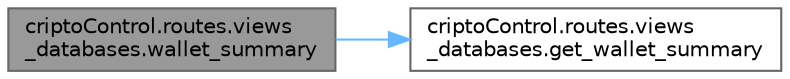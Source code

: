 digraph "criptoControl.routes.views_databases.wallet_summary"
{
 // LATEX_PDF_SIZE
  bgcolor="transparent";
  edge [fontname=Helvetica,fontsize=10,labelfontname=Helvetica,labelfontsize=10];
  node [fontname=Helvetica,fontsize=10,shape=box,height=0.2,width=0.4];
  rankdir="LR";
  Node1 [id="Node000001",label="criptoControl.routes.views\l_databases.wallet_summary",height=0.2,width=0.4,color="gray40", fillcolor="grey60", style="filled", fontcolor="black",tooltip=" "];
  Node1 -> Node2 [id="edge2_Node000001_Node000002",color="steelblue1",style="solid",tooltip=" "];
  Node2 [id="Node000002",label="criptoControl.routes.views\l_databases.get_wallet_summary",height=0.2,width=0.4,color="grey40", fillcolor="white", style="filled",URL="$namespacecripto_control_1_1routes_1_1views__databases.html#afafb290341cac8e593991ba82c181675",tooltip=" "];
}
